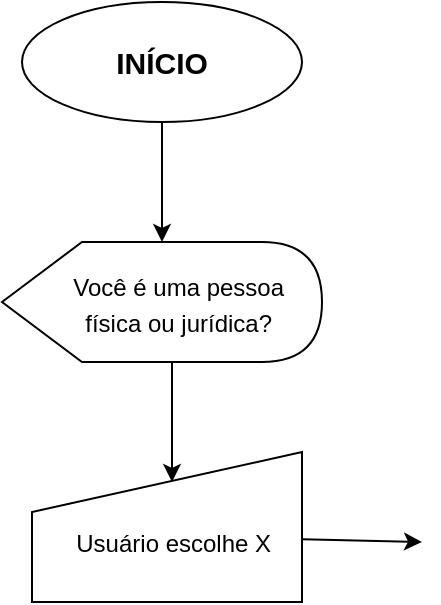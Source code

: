 <mxfile version="15.6.4" type="github"><diagram id="XkIb_j8xa0R7AFq2mam2" name="Page-1"><mxGraphModel dx="1267" dy="715" grid="1" gridSize="10" guides="1" tooltips="1" connect="1" arrows="1" fold="1" page="1" pageScale="1" pageWidth="827" pageHeight="1169" math="0" shadow="0"><root><mxCell id="0"/><mxCell id="1" parent="0"/><mxCell id="r3lV4X0_ZvpxeNuVSfYO-1" value="&lt;font style=&quot;font-size: 15px&quot;&gt;&lt;b&gt;INÍCIO&lt;/b&gt;&lt;/font&gt;" style="ellipse;whiteSpace=wrap;html=1;fillColor=default;strokeColor=default;fontColor=default;" vertex="1" parent="1"><mxGeometry x="280" y="280" width="140" height="60" as="geometry"/></mxCell><mxCell id="r3lV4X0_ZvpxeNuVSfYO-2" value="" style="endArrow=classic;html=1;rounded=0;fontSize=15;fontColor=default;exitX=0.5;exitY=1;exitDx=0;exitDy=0;strokeColor=default;labelBackgroundColor=default;" edge="1" parent="1" source="r3lV4X0_ZvpxeNuVSfYO-1"><mxGeometry width="50" height="50" relative="1" as="geometry"><mxPoint x="370" y="470" as="sourcePoint"/><mxPoint x="350" y="400" as="targetPoint"/></mxGeometry></mxCell><mxCell id="r3lV4X0_ZvpxeNuVSfYO-3" value="&lt;font style=&quot;font-size: 12px&quot;&gt;&amp;nbsp; &amp;nbsp; &amp;nbsp;Você é uma pessoa&lt;br&gt;&amp;nbsp; &amp;nbsp; &amp;nbsp;física ou jurídica?&lt;/font&gt;" style="shape=display;whiteSpace=wrap;html=1;fontSize=15;fontColor=default;strokeColor=default;fillColor=default;" vertex="1" parent="1"><mxGeometry x="270" y="400" width="160" height="60" as="geometry"/></mxCell><mxCell id="r3lV4X0_ZvpxeNuVSfYO-4" value="" style="endArrow=classic;html=1;rounded=0;fontSize=15;fontColor=default;exitX=0;exitY=0;exitDx=85;exitDy=60;strokeColor=default;labelBackgroundColor=default;exitPerimeter=0;" edge="1" parent="1" source="r3lV4X0_ZvpxeNuVSfYO-3"><mxGeometry width="50" height="50" relative="1" as="geometry"><mxPoint x="360" y="350" as="sourcePoint"/><mxPoint x="355" y="520" as="targetPoint"/></mxGeometry></mxCell><mxCell id="r3lV4X0_ZvpxeNuVSfYO-5" value="&lt;br&gt;&amp;nbsp; Usuário escolhe X" style="shape=manualInput;whiteSpace=wrap;html=1;fontSize=12;fontColor=default;strokeColor=default;fillColor=default;" vertex="1" parent="1"><mxGeometry x="285" y="505" width="135" height="75" as="geometry"/></mxCell><mxCell id="r3lV4X0_ZvpxeNuVSfYO-6" value="" style="endArrow=classic;html=1;rounded=0;labelBackgroundColor=default;fontSize=12;fontColor=default;strokeColor=default;exitX=1.001;exitY=0.582;exitDx=0;exitDy=0;exitPerimeter=0;" edge="1" parent="1" source="r3lV4X0_ZvpxeNuVSfYO-5"><mxGeometry width="50" height="50" relative="1" as="geometry"><mxPoint x="380" y="600" as="sourcePoint"/><mxPoint x="480" y="550" as="targetPoint"/></mxGeometry></mxCell></root></mxGraphModel></diagram></mxfile>